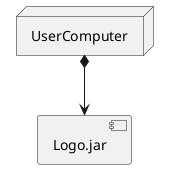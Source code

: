 @startuml deploymentDiagram

node UserComputer
component Logo.jar
UserComputer *--> Logo.jar

@enduml
